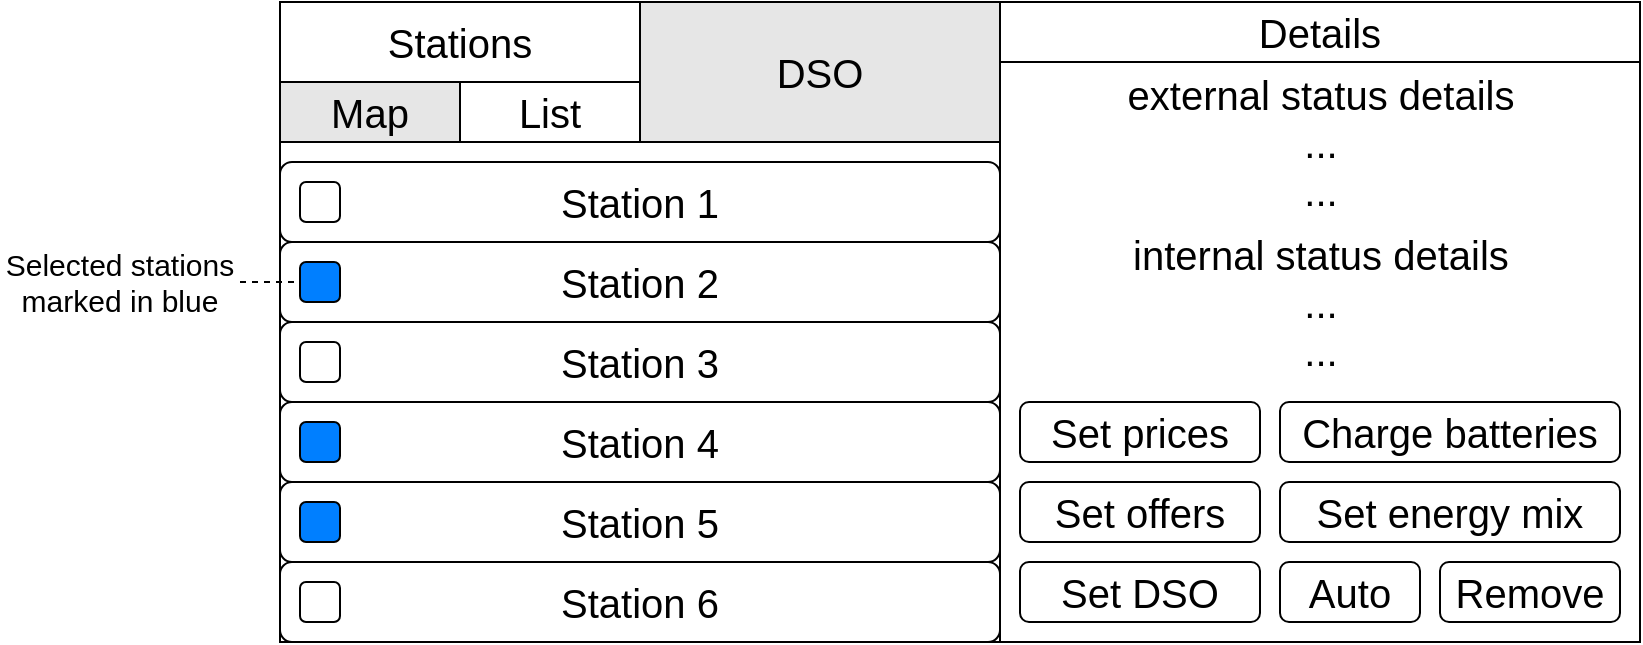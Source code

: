 <mxfile version="20.6.2" type="device"><diagram id="_gg9eRoXJpZ1KPsWaCFE" name="Page-1"><mxGraphModel dx="946" dy="486" grid="1" gridSize="10" guides="1" tooltips="1" connect="1" arrows="1" fold="1" page="1" pageScale="1" pageWidth="827" pageHeight="1169" math="0" shadow="0"><root><mxCell id="0"/><mxCell id="1" parent="0"/><mxCell id="m1bmyoxZ640nbLZtkMWV-7" value="" style="rounded=0;whiteSpace=wrap;html=1;fontSize=20;" parent="1" vertex="1"><mxGeometry x="140" width="680" height="320" as="geometry"/></mxCell><mxCell id="VylwMrU068VeO6xA9WUw-15" value="Stations" style="rounded=0;whiteSpace=wrap;html=1;fontSize=20;fontColor=#000000;fillColor=#FFFFFF;" parent="1" vertex="1"><mxGeometry x="140" width="180" height="40" as="geometry"/></mxCell><mxCell id="ommLm37x9KMgDQtuhBFL-1" value="DSO" style="rounded=0;whiteSpace=wrap;html=1;fontSize=20;fontColor=#000000;fillColor=#E6E6E6;" parent="1" vertex="1"><mxGeometry x="320" width="180" height="70" as="geometry"/></mxCell><mxCell id="ommLm37x9KMgDQtuhBFL-4" value="&lt;font style=&quot;font-size: 15px;&quot;&gt;Selected stations marked in blue&lt;br&gt;&lt;/font&gt;" style="text;html=1;strokeColor=none;fillColor=none;align=center;verticalAlign=middle;whiteSpace=wrap;rounded=0;fontSize=10;fontColor=#000000;" parent="1" vertex="1"><mxGeometry y="110" width="120" height="60" as="geometry"/></mxCell><mxCell id="ommLm37x9KMgDQtuhBFL-5" value="Map" style="rounded=0;whiteSpace=wrap;html=1;fontSize=20;fontColor=#000000;strokeColor=#000000;fillColor=#E6E6E6;" parent="1" vertex="1"><mxGeometry x="140" y="40" width="90" height="30" as="geometry"/></mxCell><mxCell id="ommLm37x9KMgDQtuhBFL-7" value="List" style="rounded=0;whiteSpace=wrap;html=1;fontSize=20;" parent="1" vertex="1"><mxGeometry x="230" y="40" width="90" height="30" as="geometry"/></mxCell><mxCell id="ommLm37x9KMgDQtuhBFL-8" value="external status details&lt;br&gt;...&lt;br&gt;..." style="text;html=1;strokeColor=none;fillColor=none;align=center;verticalAlign=middle;whiteSpace=wrap;rounded=0;fontSize=20;fontColor=#000000;" parent="1" vertex="1"><mxGeometry x="557.5" y="30" width="205" height="80" as="geometry"/></mxCell><mxCell id="ommLm37x9KMgDQtuhBFL-11" value="internal status details&lt;br&gt;...&lt;br&gt;..." style="text;html=1;strokeColor=none;fillColor=none;align=center;verticalAlign=middle;whiteSpace=wrap;rounded=0;fontSize=20;fontColor=#000000;" parent="1" vertex="1"><mxGeometry x="557.5" y="110" width="205" height="80" as="geometry"/></mxCell><mxCell id="ommLm37x9KMgDQtuhBFL-17" value="Details" style="rounded=0;whiteSpace=wrap;html=1;fontSize=20;fontColor=#000000;strokeColor=#000000;fillColor=#FFFFFF;" parent="1" vertex="1"><mxGeometry x="500" width="320" height="30" as="geometry"/></mxCell><mxCell id="NIcMm4TMiPuQv6chqOSA-2" value="" style="rounded=0;whiteSpace=wrap;html=1;fontSize=20;fontColor=#000000;strokeColor=#000000;fillColor=#FFFFFF;" parent="1" vertex="1"><mxGeometry x="140" y="70" width="360" height="250" as="geometry"/></mxCell><mxCell id="NIcMm4TMiPuQv6chqOSA-1" value="Station 1" style="rounded=1;whiteSpace=wrap;html=1;fontSize=20;fontColor=#000000;strokeColor=#000000;fillColor=#FFFFFF;" parent="1" vertex="1"><mxGeometry x="140" y="80" width="360" height="40" as="geometry"/></mxCell><mxCell id="NIcMm4TMiPuQv6chqOSA-3" value="Station 2" style="rounded=1;whiteSpace=wrap;html=1;fontSize=20;fontColor=#000000;strokeColor=#000000;fillColor=#FFFFFF;" parent="1" vertex="1"><mxGeometry x="140" y="120" width="360" height="40" as="geometry"/></mxCell><mxCell id="NIcMm4TMiPuQv6chqOSA-4" value="Station 3" style="rounded=1;whiteSpace=wrap;html=1;fontSize=20;fontColor=#000000;strokeColor=#000000;fillColor=#FFFFFF;" parent="1" vertex="1"><mxGeometry x="140" y="160" width="360" height="40" as="geometry"/></mxCell><mxCell id="NIcMm4TMiPuQv6chqOSA-5" value="Station 4" style="rounded=1;whiteSpace=wrap;html=1;fontSize=20;fontColor=#000000;strokeColor=#000000;fillColor=#FFFFFF;" parent="1" vertex="1"><mxGeometry x="140" y="200" width="360" height="40" as="geometry"/></mxCell><mxCell id="NIcMm4TMiPuQv6chqOSA-6" value="Station 5" style="rounded=1;whiteSpace=wrap;html=1;fontSize=20;fontColor=#000000;strokeColor=#000000;fillColor=#FFFFFF;" parent="1" vertex="1"><mxGeometry x="140" y="240" width="360" height="40" as="geometry"/></mxCell><mxCell id="NIcMm4TMiPuQv6chqOSA-7" value="Station 6" style="rounded=1;whiteSpace=wrap;html=1;fontSize=20;fontColor=#000000;strokeColor=#000000;fillColor=#FFFFFF;" parent="1" vertex="1"><mxGeometry x="140" y="280" width="360" height="40" as="geometry"/></mxCell><mxCell id="NIcMm4TMiPuQv6chqOSA-8" value="" style="rounded=1;whiteSpace=wrap;html=1;fontSize=20;fontColor=#000000;strokeColor=#000000;fillColor=#FFFFFF;" parent="1" vertex="1"><mxGeometry x="150" y="90" width="20" height="20" as="geometry"/></mxCell><mxCell id="NIcMm4TMiPuQv6chqOSA-9" value="" style="rounded=1;whiteSpace=wrap;html=1;fontSize=20;fillColor=#007FFF;" parent="1" vertex="1"><mxGeometry x="150" y="130" width="20" height="20" as="geometry"/></mxCell><mxCell id="NIcMm4TMiPuQv6chqOSA-11" value="" style="rounded=1;whiteSpace=wrap;html=1;fontSize=20;fontColor=#000000;strokeColor=#000000;fillColor=#FFFFFF;" parent="1" vertex="1"><mxGeometry x="150" y="170" width="20" height="20" as="geometry"/></mxCell><mxCell id="NIcMm4TMiPuQv6chqOSA-12" value="" style="rounded=1;whiteSpace=wrap;html=1;fontSize=20;fontColor=#000000;strokeColor=#000000;fillColor=#007FFF;" parent="1" vertex="1"><mxGeometry x="150" y="210" width="20" height="20" as="geometry"/></mxCell><mxCell id="NIcMm4TMiPuQv6chqOSA-13" value="" style="rounded=1;whiteSpace=wrap;html=1;fontSize=20;fontColor=#000000;strokeColor=#000000;fillColor=#007FFF;" parent="1" vertex="1"><mxGeometry x="150" y="250" width="20" height="20" as="geometry"/></mxCell><mxCell id="NIcMm4TMiPuQv6chqOSA-14" value="" style="rounded=1;whiteSpace=wrap;html=1;fontSize=20;fontColor=#000000;strokeColor=#000000;fillColor=#FFFFFF;" parent="1" vertex="1"><mxGeometry x="150" y="290" width="20" height="20" as="geometry"/></mxCell><mxCell id="NIcMm4TMiPuQv6chqOSA-16" value="" style="endArrow=none;dashed=1;html=1;rounded=0;fontSize=20;fontColor=#000000;entryX=0;entryY=0.5;entryDx=0;entryDy=0;exitX=1;exitY=0.5;exitDx=0;exitDy=0;" parent="1" source="ommLm37x9KMgDQtuhBFL-4" target="NIcMm4TMiPuQv6chqOSA-9" edge="1"><mxGeometry width="50" height="50" relative="1" as="geometry"><mxPoint x="80" y="260" as="sourcePoint"/><mxPoint x="130" y="210" as="targetPoint"/></mxGeometry></mxCell><mxCell id="xzPBdtvDfxIdT8Rw8nLp-8" value="Charge batteries" style="rounded=1;whiteSpace=wrap;html=1;fontSize=20;" vertex="1" parent="1"><mxGeometry x="640" y="200" width="170" height="30" as="geometry"/></mxCell><mxCell id="xzPBdtvDfxIdT8Rw8nLp-9" value="Set prices" style="rounded=1;whiteSpace=wrap;html=1;fontSize=20;fontColor=#000000;strokeColor=#000000;fillColor=#FFFFFF;" vertex="1" parent="1"><mxGeometry x="510" y="200" width="120" height="30" as="geometry"/></mxCell><mxCell id="xzPBdtvDfxIdT8Rw8nLp-10" value="Set offers" style="rounded=1;whiteSpace=wrap;html=1;fontSize=20;fontColor=#000000;strokeColor=#000000;fillColor=#FFFFFF;" vertex="1" parent="1"><mxGeometry x="510" y="240" width="120" height="30" as="geometry"/></mxCell><mxCell id="xzPBdtvDfxIdT8Rw8nLp-11" value="Set energy mix" style="rounded=1;whiteSpace=wrap;html=1;fontSize=20;" vertex="1" parent="1"><mxGeometry x="640" y="240" width="170" height="30" as="geometry"/></mxCell><mxCell id="xzPBdtvDfxIdT8Rw8nLp-12" value="Remove" style="rounded=1;whiteSpace=wrap;html=1;fontSize=20;fontColor=#000000;strokeColor=#000000;fillColor=#FFFFFF;" vertex="1" parent="1"><mxGeometry x="720" y="280" width="90" height="30" as="geometry"/></mxCell><mxCell id="xzPBdtvDfxIdT8Rw8nLp-13" value="Set DSO" style="rounded=1;whiteSpace=wrap;html=1;fontSize=20;fontColor=#000000;strokeColor=#000000;fillColor=#FFFFFF;" vertex="1" parent="1"><mxGeometry x="510" y="280" width="120" height="30" as="geometry"/></mxCell><mxCell id="xzPBdtvDfxIdT8Rw8nLp-14" value="Auto" style="rounded=1;whiteSpace=wrap;html=1;fontSize=20;fontColor=#000000;strokeColor=#000000;fillColor=#FFFFFF;" vertex="1" parent="1"><mxGeometry x="640" y="280" width="70" height="30" as="geometry"/></mxCell></root></mxGraphModel></diagram></mxfile>